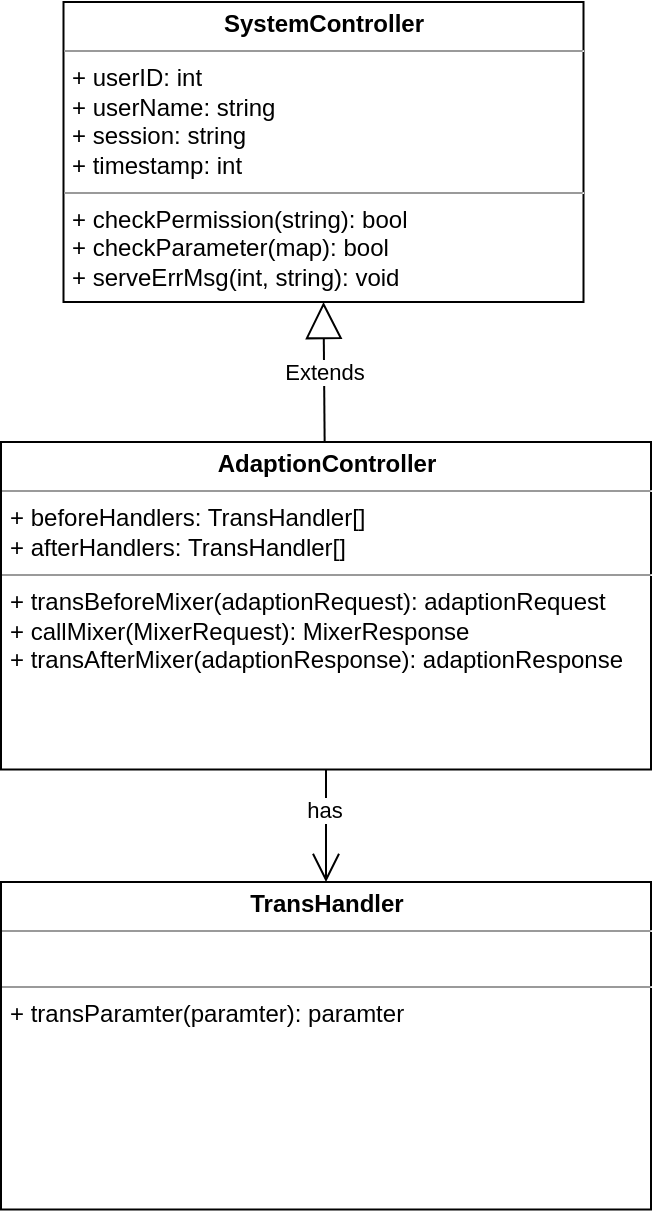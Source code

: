 <mxfile version="14.9.6" type="github">
  <diagram id="eNwvmtfnUTwQ2Sefj3YD" name="Page-1">
    <mxGraphModel dx="2253" dy="1906" grid="1" gridSize="10" guides="1" tooltips="1" connect="1" arrows="1" fold="1" page="1" pageScale="1" pageWidth="827" pageHeight="1169" math="0" shadow="0">
      <root>
        <mxCell id="0" />
        <mxCell id="1" parent="0" />
        <mxCell id="HOZdnpOeCfYpGoQ59FNz-10" value="&lt;p style=&quot;margin: 0px ; margin-top: 4px ; text-align: center&quot;&gt;&lt;b&gt;AdaptionController&lt;/b&gt;&lt;/p&gt;&lt;hr size=&quot;1&quot;&gt;&lt;p style=&quot;margin: 0px ; margin-left: 4px&quot;&gt;+ beforeHandlers: TransHandler[]&lt;/p&gt;&lt;p style=&quot;margin: 0px ; margin-left: 4px&quot;&gt;+ afterHandlers:&amp;nbsp;TransHandler[]&lt;/p&gt;&lt;hr size=&quot;1&quot;&gt;&lt;p style=&quot;margin: 0px 0px 0px 4px&quot;&gt;+ transBeforeMixer(adaptionRequest):&amp;nbsp;adaptionRequest&lt;/p&gt;&lt;p style=&quot;margin: 0px 0px 0px 4px&quot;&gt;+ callMixer(MixerRequest): MixerResponse&lt;/p&gt;&lt;p style=&quot;margin: 0px 0px 0px 4px&quot;&gt;+ transAfterMixer(adaptionResponse): adaptionResponse&lt;/p&gt;" style="verticalAlign=top;align=left;overflow=fill;fontSize=12;fontFamily=Helvetica;html=1;" parent="1" vertex="1">
          <mxGeometry x="-77.5" y="150" width="325" height="163.75" as="geometry" />
        </mxCell>
        <mxCell id="HOZdnpOeCfYpGoQ59FNz-11" value="&lt;p style=&quot;margin: 0px ; margin-top: 4px ; text-align: center&quot;&gt;&lt;b&gt;SystemController&lt;/b&gt;&lt;/p&gt;&lt;hr size=&quot;1&quot;&gt;&lt;p style=&quot;margin: 0px ; margin-left: 4px&quot;&gt;+ userID: int&lt;/p&gt;&lt;p style=&quot;margin: 0px ; margin-left: 4px&quot;&gt;+ userName: string&lt;/p&gt;&lt;p style=&quot;margin: 0px ; margin-left: 4px&quot;&gt;+ session: string&lt;/p&gt;&lt;p style=&quot;margin: 0px ; margin-left: 4px&quot;&gt;+ timestamp: int&lt;br&gt;&lt;/p&gt;&lt;hr size=&quot;1&quot;&gt;&lt;p style=&quot;margin: 0px ; margin-left: 4px&quot;&gt;+ checkPermission(string): bool&lt;/p&gt;&lt;p style=&quot;margin: 0px ; margin-left: 4px&quot;&gt;+ checkParameter(map): bool&lt;/p&gt;&lt;p style=&quot;margin: 0px ; margin-left: 4px&quot;&gt;+ serveErrMsg(int, string): void&lt;/p&gt;" style="verticalAlign=top;align=left;overflow=fill;fontSize=12;fontFamily=Helvetica;html=1;" parent="1" vertex="1">
          <mxGeometry x="-46.25" y="-70" width="260" height="150" as="geometry" />
        </mxCell>
        <mxCell id="HOZdnpOeCfYpGoQ59FNz-12" value="Extends" style="endArrow=block;endSize=16;endFill=0;html=1;entryX=0.5;entryY=1;entryDx=0;entryDy=0;" parent="1" source="HOZdnpOeCfYpGoQ59FNz-10" target="HOZdnpOeCfYpGoQ59FNz-11" edge="1">
          <mxGeometry width="160" relative="1" as="geometry">
            <mxPoint x="458.75" y="220" as="sourcePoint" />
            <mxPoint x="458.75" y="340" as="targetPoint" />
          </mxGeometry>
        </mxCell>
        <mxCell id="NR1aC9e4uaMkveNaqMeH-2" value="&lt;p style=&quot;margin: 0px ; margin-top: 4px ; text-align: center&quot;&gt;&lt;b&gt;TransHandler&lt;/b&gt;&lt;/p&gt;&lt;hr size=&quot;1&quot;&gt;&lt;p style=&quot;margin: 0px ; margin-left: 4px&quot;&gt;&lt;br&gt;&lt;/p&gt;&lt;hr size=&quot;1&quot;&gt;&lt;p style=&quot;margin: 0px 0px 0px 4px&quot;&gt;+ transParamter(paramter): paramter&lt;/p&gt;" style="verticalAlign=top;align=left;overflow=fill;fontSize=12;fontFamily=Helvetica;html=1;" parent="1" vertex="1">
          <mxGeometry x="-77.5" y="370" width="325" height="163.75" as="geometry" />
        </mxCell>
        <mxCell id="NR1aC9e4uaMkveNaqMeH-4" value="" style="endArrow=open;endFill=1;endSize=12;html=1;exitX=0.5;exitY=1;exitDx=0;exitDy=0;entryX=0.5;entryY=0;entryDx=0;entryDy=0;" parent="1" source="HOZdnpOeCfYpGoQ59FNz-10" target="NR1aC9e4uaMkveNaqMeH-2" edge="1">
          <mxGeometry width="160" relative="1" as="geometry">
            <mxPoint x="346.25" y="150.005" as="sourcePoint" />
            <mxPoint x="268.75" y="240.005" as="targetPoint" />
          </mxGeometry>
        </mxCell>
        <mxCell id="NR1aC9e4uaMkveNaqMeH-5" value="has" style="edgeLabel;html=1;align=center;verticalAlign=middle;resizable=0;points=[];" parent="NR1aC9e4uaMkveNaqMeH-4" vertex="1" connectable="0">
          <mxGeometry x="-0.315" relative="1" as="geometry">
            <mxPoint x="-1" as="offset" />
          </mxGeometry>
        </mxCell>
      </root>
    </mxGraphModel>
  </diagram>
</mxfile>
